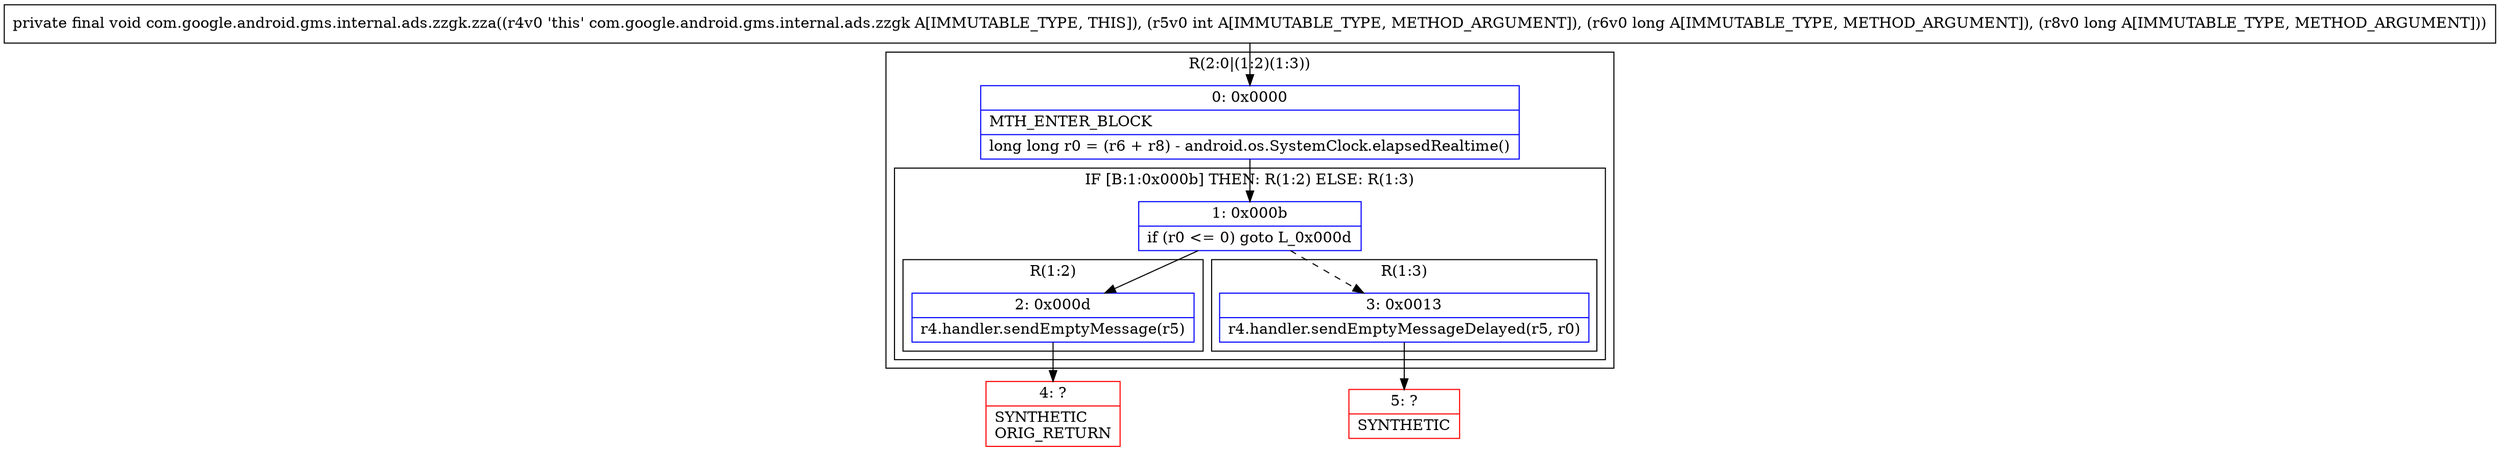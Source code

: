 digraph "CFG forcom.google.android.gms.internal.ads.zzgk.zza(IJJ)V" {
subgraph cluster_Region_969981355 {
label = "R(2:0|(1:2)(1:3))";
node [shape=record,color=blue];
Node_0 [shape=record,label="{0\:\ 0x0000|MTH_ENTER_BLOCK\l|long long r0 = (r6 + r8) \- android.os.SystemClock.elapsedRealtime()\l}"];
subgraph cluster_IfRegion_1767054945 {
label = "IF [B:1:0x000b] THEN: R(1:2) ELSE: R(1:3)";
node [shape=record,color=blue];
Node_1 [shape=record,label="{1\:\ 0x000b|if (r0 \<= 0) goto L_0x000d\l}"];
subgraph cluster_Region_331343884 {
label = "R(1:2)";
node [shape=record,color=blue];
Node_2 [shape=record,label="{2\:\ 0x000d|r4.handler.sendEmptyMessage(r5)\l}"];
}
subgraph cluster_Region_1815552410 {
label = "R(1:3)";
node [shape=record,color=blue];
Node_3 [shape=record,label="{3\:\ 0x0013|r4.handler.sendEmptyMessageDelayed(r5, r0)\l}"];
}
}
}
Node_4 [shape=record,color=red,label="{4\:\ ?|SYNTHETIC\lORIG_RETURN\l}"];
Node_5 [shape=record,color=red,label="{5\:\ ?|SYNTHETIC\l}"];
MethodNode[shape=record,label="{private final void com.google.android.gms.internal.ads.zzgk.zza((r4v0 'this' com.google.android.gms.internal.ads.zzgk A[IMMUTABLE_TYPE, THIS]), (r5v0 int A[IMMUTABLE_TYPE, METHOD_ARGUMENT]), (r6v0 long A[IMMUTABLE_TYPE, METHOD_ARGUMENT]), (r8v0 long A[IMMUTABLE_TYPE, METHOD_ARGUMENT])) }"];
MethodNode -> Node_0;
Node_0 -> Node_1;
Node_1 -> Node_2;
Node_1 -> Node_3[style=dashed];
Node_2 -> Node_4;
Node_3 -> Node_5;
}

